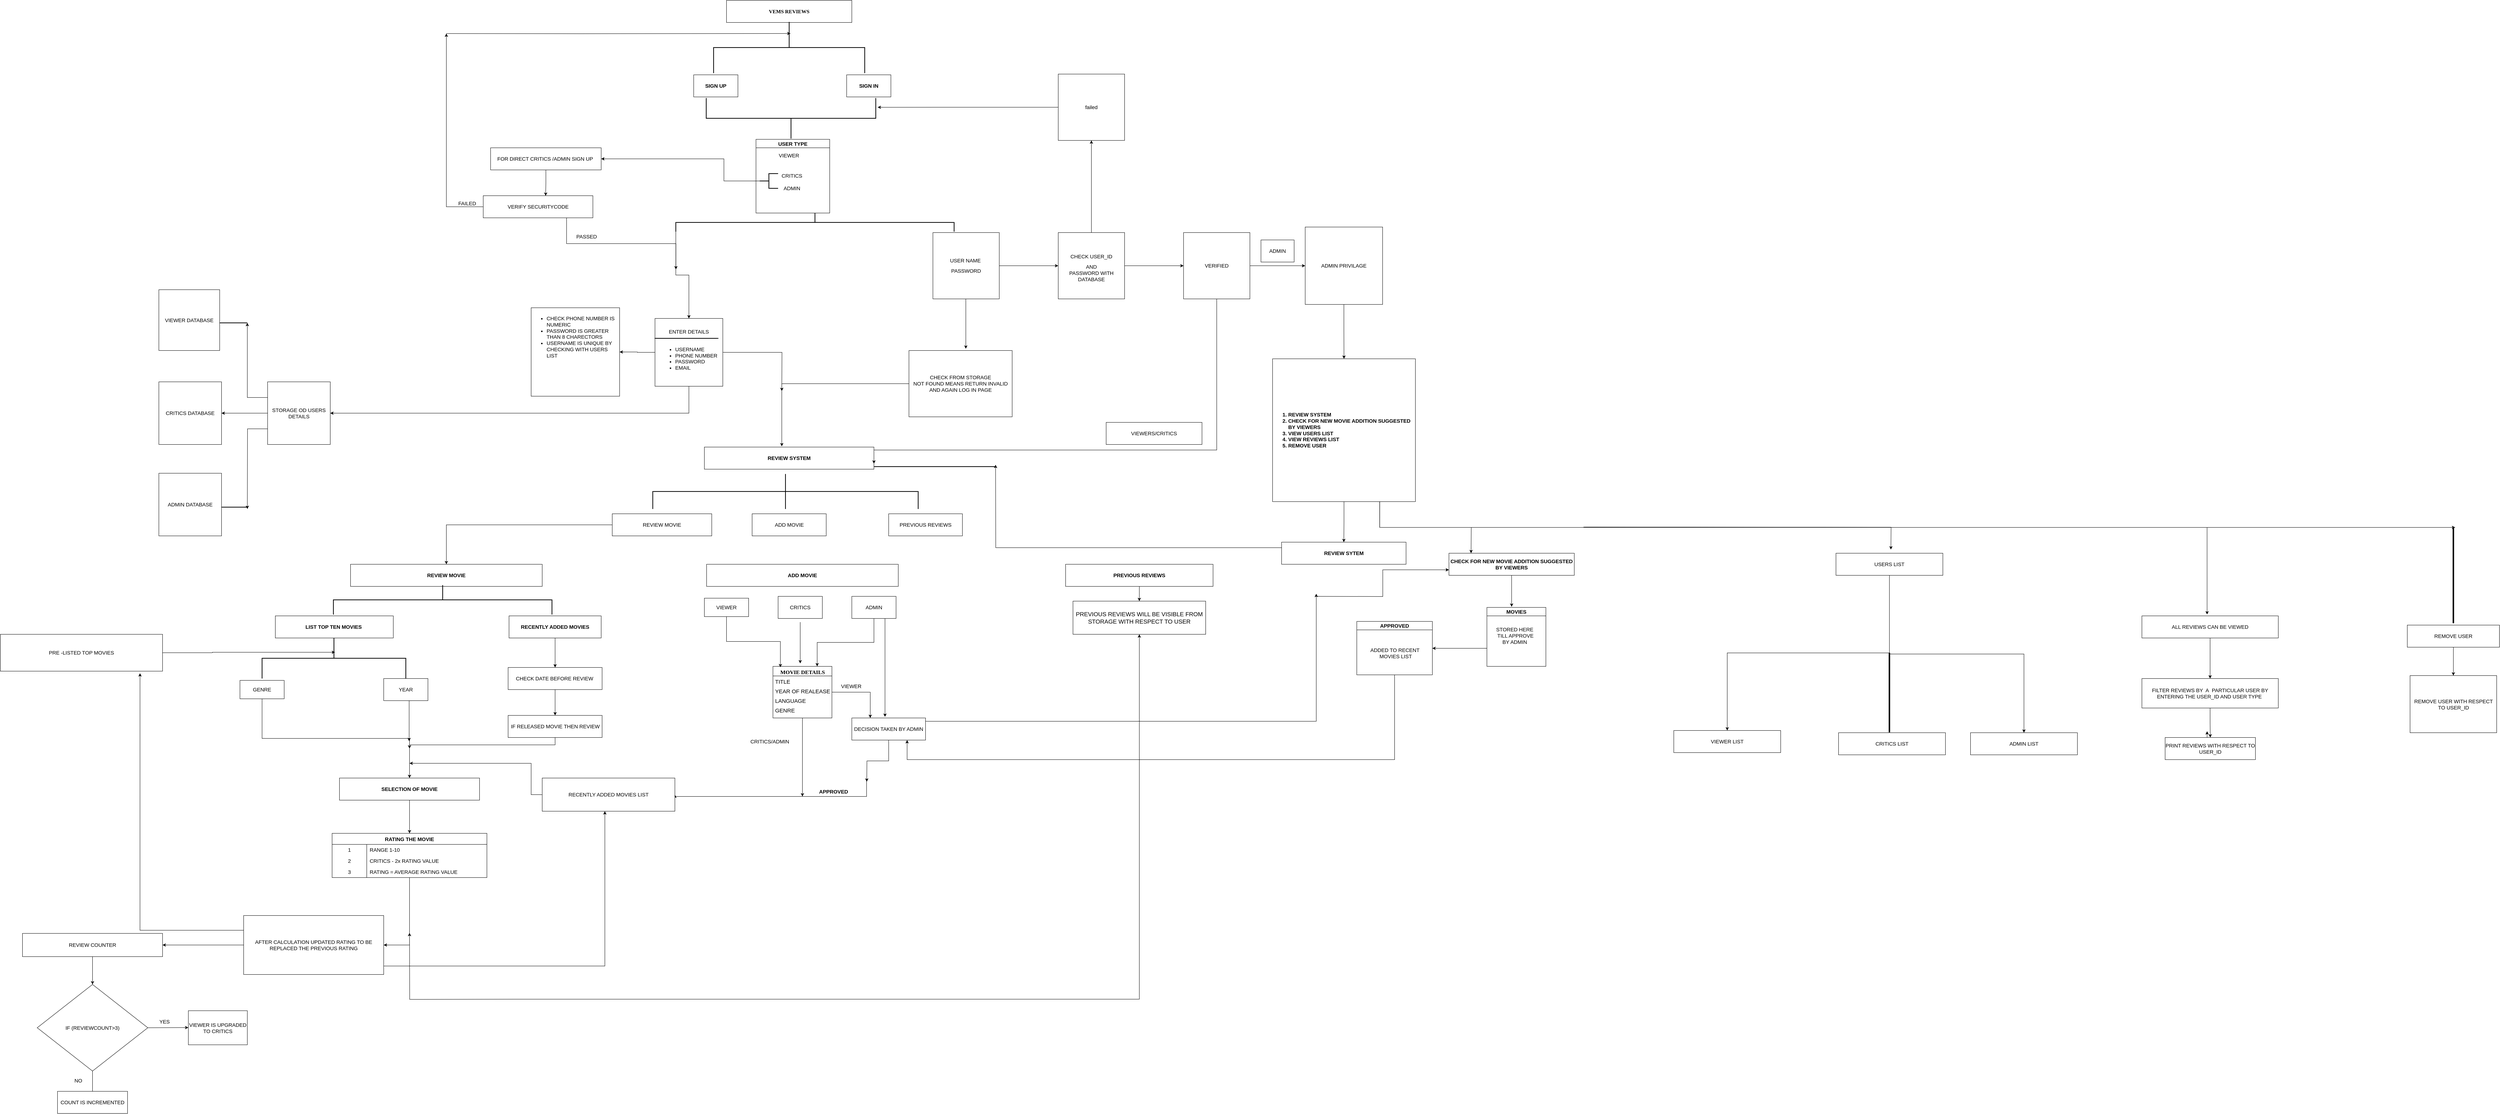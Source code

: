 <mxfile version="20.5.3" type="github">
  <diagram name="Page-1" id="9f46799a-70d6-7492-0946-bef42562c5a5">
    <mxGraphModel dx="9320" dy="5407" grid="0" gridSize="11" guides="1" tooltips="1" connect="1" arrows="1" fold="1" page="0" pageScale="1" pageWidth="1100" pageHeight="850" math="0" shadow="0">
      <root>
        <mxCell id="0" />
        <mxCell id="1" parent="0" />
        <mxCell id="SGyxiP2BheImtmJJFHSf-52" style="edgeStyle=orthogonalEdgeStyle;rounded=0;orthogonalLoop=1;jettySize=auto;html=1;entryX=0.25;entryY=0;entryDx=0;entryDy=0;fontSize=14;" parent="1" source="78961159f06e98e8-56" target="SGyxiP2BheImtmJJFHSf-51" edge="1">
          <mxGeometry relative="1" as="geometry" />
        </mxCell>
        <mxCell id="SGyxiP2BheImtmJJFHSf-59" style="edgeStyle=orthogonalEdgeStyle;rounded=0;orthogonalLoop=1;jettySize=auto;html=1;fontSize=14;" parent="1" source="78961159f06e98e8-56" edge="1">
          <mxGeometry relative="1" as="geometry">
            <mxPoint x="156" y="530" as="targetPoint" />
          </mxGeometry>
        </mxCell>
        <mxCell id="78961159f06e98e8-56" value="MOVIE DETAILS" style="swimlane;html=1;fontStyle=1;align=center;verticalAlign=top;childLayout=stackLayout;horizontal=1;startSize=26;horizontalStack=0;resizeParent=1;resizeLast=0;collapsible=1;marginBottom=0;swimlaneFillColor=#ffffff;rounded=0;shadow=0;comic=0;labelBackgroundColor=none;strokeWidth=1;fillColor=none;fontFamily=Verdana;fontSize=15;" parent="1" vertex="1">
          <mxGeometry x="76" y="177" width="160" height="140" as="geometry" />
        </mxCell>
        <mxCell id="78961159f06e98e8-58" value="TITLE" style="text;html=1;align=left;verticalAlign=top;spacingLeft=4;spacingRight=4;whiteSpace=wrap;overflow=hidden;rotatable=0;points=[[0,0.5],[1,0.5]];portConstraint=eastwest;fontSize=15;" parent="78961159f06e98e8-56" vertex="1">
          <mxGeometry y="26" width="160" height="26" as="geometry" />
        </mxCell>
        <mxCell id="78961159f06e98e8-57" value="YEAR OF REALEASE" style="text;html=1;align=left;verticalAlign=top;spacingLeft=4;spacingRight=4;whiteSpace=wrap;overflow=hidden;rotatable=0;points=[[0,0.5],[1,0.5]];portConstraint=eastwest;fontSize=15;" parent="78961159f06e98e8-56" vertex="1">
          <mxGeometry y="52" width="160" height="26" as="geometry" />
        </mxCell>
        <mxCell id="78961159f06e98e8-59" value="LANGUAGE" style="text;html=1;align=left;verticalAlign=top;spacingLeft=4;spacingRight=4;whiteSpace=wrap;overflow=hidden;rotatable=0;points=[[0,0.5],[1,0.5]];portConstraint=eastwest;fontSize=15;" parent="78961159f06e98e8-56" vertex="1">
          <mxGeometry y="78" width="160" height="26" as="geometry" />
        </mxCell>
        <mxCell id="78961159f06e98e8-61" value="GENRE" style="text;html=1;align=left;verticalAlign=top;spacingLeft=4;spacingRight=4;whiteSpace=wrap;overflow=hidden;rotatable=0;points=[[0,0.5],[1,0.5]];portConstraint=eastwest;fontSize=15;" parent="78961159f06e98e8-56" vertex="1">
          <mxGeometry y="104" width="160" height="36" as="geometry" />
        </mxCell>
        <mxCell id="sYFY0Qu50lyam46HtcYW-1" value="&lt;font face=&quot;Times New Roman&quot; style=&quot;font-size: 14px;&quot;&gt;&lt;span style=&quot;font-size: 14px;&quot;&gt;&lt;b style=&quot;font-size: 14px;&quot;&gt;VEMS REVIEWS&lt;/b&gt;&lt;/span&gt;&lt;/font&gt;" style="rounded=0;whiteSpace=wrap;html=1;fontSize=14;" parent="1" vertex="1">
          <mxGeometry x="-50" y="-1630" width="340" height="60" as="geometry" />
        </mxCell>
        <mxCell id="7-WyZozxblj0V6aCR82g-1" value="&lt;h2 style=&quot;font-size: 14px;&quot;&gt;SIGN UP&lt;/h2&gt;" style="rounded=0;whiteSpace=wrap;html=1;fontSize=14;" parent="1" vertex="1">
          <mxGeometry x="-139" y="-1428" width="120" height="60" as="geometry" />
        </mxCell>
        <mxCell id="7-WyZozxblj0V6aCR82g-2" value="&lt;b style=&quot;font-size: 14px;&quot;&gt;&lt;font style=&quot;font-size: 14px;&quot;&gt;SIGN IN&lt;/font&gt;&lt;/b&gt;" style="rounded=0;whiteSpace=wrap;html=1;fontSize=14;" parent="1" vertex="1">
          <mxGeometry x="276" y="-1428" width="120" height="60" as="geometry" />
        </mxCell>
        <mxCell id="KuA1bhgB0br6CfQzRi4M-9" value="" style="edgeStyle=orthogonalEdgeStyle;rounded=0;orthogonalLoop=1;jettySize=auto;html=1;fontSize=14;" parent="1" source="7-WyZozxblj0V6aCR82g-3" target="KuA1bhgB0br6CfQzRi4M-8" edge="1">
          <mxGeometry relative="1" as="geometry" />
        </mxCell>
        <mxCell id="KuA1bhgB0br6CfQzRi4M-63" style="edgeStyle=orthogonalEdgeStyle;rounded=0;orthogonalLoop=1;jettySize=auto;html=1;fontFamily=Helvetica;fontSize=14;" parent="1" source="7-WyZozxblj0V6aCR82g-3" edge="1">
          <mxGeometry relative="1" as="geometry">
            <mxPoint x="100" y="-570" as="targetPoint" />
          </mxGeometry>
        </mxCell>
        <mxCell id="SGyxiP2BheImtmJJFHSf-80" style="edgeStyle=orthogonalEdgeStyle;rounded=0;orthogonalLoop=1;jettySize=auto;html=1;exitX=0.5;exitY=1;exitDx=0;exitDy=0;fontSize=14;" parent="1" source="7-WyZozxblj0V6aCR82g-3" target="SGyxiP2BheImtmJJFHSf-79" edge="1">
          <mxGeometry relative="1" as="geometry" />
        </mxCell>
        <mxCell id="7-WyZozxblj0V6aCR82g-3" value="&lt;font style=&quot;font-size: 14px;&quot;&gt;ENTER DETAILS&lt;br style=&quot;font-size: 14px;&quot;&gt;&lt;br style=&quot;font-size: 14px;&quot;&gt;&lt;/font&gt;&lt;div style=&quot;text-align: left; font-size: 14px;&quot;&gt;&lt;ul style=&quot;font-size: 14px;&quot;&gt;&lt;li style=&quot;font-size: 14px;&quot;&gt;&lt;span style=&quot;background-color: initial; font-size: 14px;&quot;&gt;&lt;font style=&quot;font-size: 14px;&quot;&gt;USERNAME&lt;/font&gt;&lt;/span&gt;&lt;/li&gt;&lt;li style=&quot;font-size: 14px;&quot;&gt;&lt;span style=&quot;background-color: initial; font-size: 14px;&quot;&gt;&lt;font style=&quot;font-size: 14px;&quot;&gt;PHONE NUMBER&lt;/font&gt;&lt;/span&gt;&lt;/li&gt;&lt;li style=&quot;font-size: 14px;&quot;&gt;&lt;span style=&quot;background-color: initial; font-size: 14px;&quot;&gt;&lt;font style=&quot;font-size: 14px;&quot;&gt;PASSWORD&lt;/font&gt;&lt;/span&gt;&lt;/li&gt;&lt;li style=&quot;font-size: 14px;&quot;&gt;&lt;span style=&quot;background-color: initial; font-size: 14px;&quot;&gt;&lt;font style=&quot;font-size: 14px;&quot;&gt;EMAIL&lt;/font&gt;&lt;/span&gt;&lt;/li&gt;&lt;/ul&gt;&lt;/div&gt;" style="whiteSpace=wrap;html=1;aspect=fixed;fontSize=14;" parent="1" vertex="1">
          <mxGeometry x="-244" y="-767" width="184" height="184" as="geometry" />
        </mxCell>
        <mxCell id="7-WyZozxblj0V6aCR82g-6" value="" style="edgeStyle=orthogonalEdgeStyle;rounded=0;orthogonalLoop=1;jettySize=auto;html=1;fontSize=14;entryX=0.551;entryY=-0.027;entryDx=0;entryDy=0;entryPerimeter=0;" parent="1" source="7-WyZozxblj0V6aCR82g-4" target="7-WyZozxblj0V6aCR82g-7" edge="1">
          <mxGeometry relative="1" as="geometry">
            <mxPoint x="390" y="-475" as="targetPoint" />
            <Array as="points">
              <mxPoint x="600" y="-707" />
            </Array>
          </mxGeometry>
        </mxCell>
        <mxCell id="SGyxiP2BheImtmJJFHSf-2" style="edgeStyle=orthogonalEdgeStyle;rounded=0;orthogonalLoop=1;jettySize=auto;html=1;exitX=1;exitY=0.5;exitDx=0;exitDy=0;fontSize=14;" parent="1" source="7-WyZozxblj0V6aCR82g-4" target="SGyxiP2BheImtmJJFHSf-1" edge="1">
          <mxGeometry relative="1" as="geometry" />
        </mxCell>
        <mxCell id="7-WyZozxblj0V6aCR82g-4" value="&lt;h2 style=&quot;font-size: 14px;&quot;&gt;&lt;span style=&quot;font-weight: normal; font-size: 14px;&quot;&gt;USER NAME&amp;nbsp;&lt;/span&gt;&lt;/h2&gt;&lt;h2 style=&quot;font-size: 14px;&quot;&gt;&lt;span style=&quot;font-weight: normal; font-size: 14px;&quot;&gt;PASSWORD&lt;/span&gt;&lt;/h2&gt;" style="whiteSpace=wrap;html=1;aspect=fixed;fontSize=14;labelPosition=center;verticalLabelPosition=middle;align=center;verticalAlign=middle;" parent="1" vertex="1">
          <mxGeometry x="510" y="-1000" width="180" height="180" as="geometry" />
        </mxCell>
        <mxCell id="KuA1bhgB0br6CfQzRi4M-61" style="edgeStyle=orthogonalEdgeStyle;rounded=0;orthogonalLoop=1;jettySize=auto;html=1;exitX=0;exitY=0.5;exitDx=0;exitDy=0;fontFamily=Helvetica;fontSize=14;" parent="1" source="7-WyZozxblj0V6aCR82g-7" edge="1">
          <mxGeometry relative="1" as="geometry">
            <mxPoint x="100" y="-420" as="targetPoint" />
            <Array as="points">
              <mxPoint x="100" y="-590" />
              <mxPoint x="100" y="-420" />
            </Array>
          </mxGeometry>
        </mxCell>
        <mxCell id="7-WyZozxblj0V6aCR82g-7" value="&lt;font style=&quot;font-size: 14px;&quot;&gt;CHECK FROM STORAGE&lt;br style=&quot;font-size: 14px;&quot;&gt;NOT FOUND MEANS RETURN INVALID AND AGAIN LOG IN PAGE&lt;/font&gt;" style="rounded=0;whiteSpace=wrap;html=1;fontSize=14;" parent="1" vertex="1">
          <mxGeometry x="445" y="-680" width="280" height="180" as="geometry" />
        </mxCell>
        <mxCell id="7-WyZozxblj0V6aCR82g-17" value="&lt;b style=&quot;font-size: 14px;&quot;&gt;&lt;font style=&quot;font-size: 14px;&quot;&gt;ADD MOVIE&lt;/font&gt;&lt;/b&gt;" style="rounded=0;whiteSpace=wrap;html=1;fontSize=14;" parent="1" vertex="1">
          <mxGeometry x="-104" y="-100" width="520" height="60" as="geometry" />
        </mxCell>
        <mxCell id="KuA1bhgB0br6CfQzRi4M-30" style="edgeStyle=orthogonalEdgeStyle;rounded=0;orthogonalLoop=1;jettySize=auto;html=1;exitX=0.5;exitY=1;exitDx=0;exitDy=0;entryX=0.126;entryY=0.017;entryDx=0;entryDy=0;entryPerimeter=0;fontFamily=Helvetica;fontSize=14;" parent="1" source="7-WyZozxblj0V6aCR82g-18" target="78961159f06e98e8-56" edge="1">
          <mxGeometry relative="1" as="geometry" />
        </mxCell>
        <mxCell id="7-WyZozxblj0V6aCR82g-18" value="VIEWER" style="rounded=0;whiteSpace=wrap;html=1;fontSize=14;" parent="1" vertex="1">
          <mxGeometry x="-110" y="-8" width="120" height="50" as="geometry" />
        </mxCell>
        <mxCell id="7-WyZozxblj0V6aCR82g-45" value="USER TYPE" style="swimlane;fontSize=14;" parent="1" vertex="1">
          <mxGeometry x="30" y="-1253" width="200" height="200" as="geometry" />
        </mxCell>
        <mxCell id="7-WyZozxblj0V6aCR82g-47" value="VIEWER" style="text;html=1;align=center;verticalAlign=middle;resizable=0;points=[];autosize=1;strokeColor=none;fillColor=none;fontSize=14;" parent="7-WyZozxblj0V6aCR82g-45" vertex="1">
          <mxGeometry x="52" y="29" width="73" height="29" as="geometry" />
        </mxCell>
        <mxCell id="7-WyZozxblj0V6aCR82g-48" value="CRITICS&lt;br style=&quot;font-size: 14px;&quot;&gt;&lt;br style=&quot;font-size: 14px;&quot;&gt;ADMIN" style="text;html=1;align=center;verticalAlign=middle;resizable=0;points=[];autosize=1;strokeColor=none;fillColor=none;fontSize=14;" parent="7-WyZozxblj0V6aCR82g-45" vertex="1">
          <mxGeometry x="60" y="85" width="74" height="62" as="geometry" />
        </mxCell>
        <mxCell id="KuA1bhgB0br6CfQzRi4M-170" value="" style="strokeWidth=2;html=1;shape=mxgraph.flowchart.annotation_2;align=left;labelPosition=right;pointerEvents=1;fontFamily=Helvetica;fontSize=14;" parent="7-WyZozxblj0V6aCR82g-45" vertex="1">
          <mxGeometry x="10" y="93" width="50" height="40" as="geometry" />
        </mxCell>
        <mxCell id="KuA1bhgB0br6CfQzRi4M-3" value="" style="strokeWidth=2;html=1;shape=mxgraph.flowchart.annotation_2;align=left;labelPosition=right;pointerEvents=1;rotation=90;fontSize=14;" parent="1" vertex="1">
          <mxGeometry x="50.5" y="-1707" width="139" height="410" as="geometry" />
        </mxCell>
        <mxCell id="KuA1bhgB0br6CfQzRi4M-7" value="" style="line;strokeWidth=2;html=1;fontSize=14;" parent="1" vertex="1">
          <mxGeometry x="-245" y="-718" width="173" height="10" as="geometry" />
        </mxCell>
        <mxCell id="KuA1bhgB0br6CfQzRi4M-8" value="&lt;ul style=&quot;font-size: 14px;&quot;&gt;&lt;li style=&quot;font-size: 14px;&quot;&gt;CHECK PHONE NUMBER IS NUMERIC&lt;/li&gt;&lt;li style=&quot;font-size: 14px;&quot;&gt;PASSWORD IS GREATER THAN 8 CHARECTORS&lt;/li&gt;&lt;li style=&quot;font-size: 14px;&quot;&gt;USERNAME IS UNIQUE BY CHECKING WITH USERS LIST&lt;/li&gt;&lt;/ul&gt;" style="whiteSpace=wrap;html=1;aspect=fixed;fontSize=14;align=left;verticalAlign=top;" parent="1" vertex="1">
          <mxGeometry x="-580" y="-796" width="240" height="240" as="geometry" />
        </mxCell>
        <mxCell id="KuA1bhgB0br6CfQzRi4M-12" value="&lt;font style=&quot;font-size: 14px;&quot;&gt;&lt;b style=&quot;font-size: 14px;&quot;&gt;REVIEW SYSTEM&lt;/b&gt;&lt;/font&gt;" style="rounded=0;whiteSpace=wrap;html=1;fontFamily=Helvetica;fontSize=14;" parent="1" vertex="1">
          <mxGeometry x="-110" y="-418" width="460" height="60" as="geometry" />
        </mxCell>
        <mxCell id="KuA1bhgB0br6CfQzRi4M-13" value="PREVIOUS REVIEWS" style="rounded=0;whiteSpace=wrap;html=1;fontFamily=Helvetica;fontSize=14;" parent="1" vertex="1">
          <mxGeometry x="390" y="-237" width="200" height="60" as="geometry" />
        </mxCell>
        <mxCell id="KuA1bhgB0br6CfQzRi4M-14" value="ADD MOVIE" style="rounded=0;whiteSpace=wrap;html=1;fontFamily=Helvetica;fontSize=14;" parent="1" vertex="1">
          <mxGeometry x="19.5" y="-237" width="201" height="60" as="geometry" />
        </mxCell>
        <mxCell id="KuA1bhgB0br6CfQzRi4M-66" style="edgeStyle=orthogonalEdgeStyle;rounded=0;orthogonalLoop=1;jettySize=auto;html=1;entryX=0.5;entryY=0;entryDx=0;entryDy=0;fontFamily=Helvetica;fontSize=14;" parent="1" source="KuA1bhgB0br6CfQzRi4M-15" target="KuA1bhgB0br6CfQzRi4M-51" edge="1">
          <mxGeometry relative="1" as="geometry" />
        </mxCell>
        <mxCell id="KuA1bhgB0br6CfQzRi4M-15" value="REVIEW MOVIE" style="rounded=0;whiteSpace=wrap;html=1;fontFamily=Helvetica;fontSize=14;" parent="1" vertex="1">
          <mxGeometry x="-360" y="-237" width="270" height="60" as="geometry" />
        </mxCell>
        <mxCell id="KuA1bhgB0br6CfQzRi4M-29" style="edgeStyle=orthogonalEdgeStyle;rounded=0;orthogonalLoop=1;jettySize=auto;html=1;fontFamily=Helvetica;fontSize=14;" parent="1" edge="1">
          <mxGeometry relative="1" as="geometry">
            <mxPoint x="150" y="57" as="sourcePoint" />
            <mxPoint x="150" y="169" as="targetPoint" />
          </mxGeometry>
        </mxCell>
        <mxCell id="KuA1bhgB0br6CfQzRi4M-22" value="CRITICS" style="whiteSpace=wrap;html=1;fontSize=14;rounded=0;" parent="1" vertex="1">
          <mxGeometry x="90" y="-13" width="120" height="60" as="geometry" />
        </mxCell>
        <mxCell id="KuA1bhgB0br6CfQzRi4M-31" style="edgeStyle=orthogonalEdgeStyle;rounded=0;orthogonalLoop=1;jettySize=auto;html=1;exitX=0.5;exitY=1;exitDx=0;exitDy=0;entryX=0.75;entryY=0;entryDx=0;entryDy=0;fontFamily=Helvetica;fontSize=14;" parent="1" source="KuA1bhgB0br6CfQzRi4M-24" target="78961159f06e98e8-56" edge="1">
          <mxGeometry relative="1" as="geometry" />
        </mxCell>
        <mxCell id="KuA1bhgB0br6CfQzRi4M-35" style="edgeStyle=orthogonalEdgeStyle;rounded=0;orthogonalLoop=1;jettySize=auto;html=1;exitX=0.75;exitY=1;exitDx=0;exitDy=0;fontFamily=Helvetica;fontSize=14;" parent="1" source="KuA1bhgB0br6CfQzRi4M-24" edge="1">
          <mxGeometry relative="1" as="geometry">
            <mxPoint x="380" y="85" as="sourcePoint" />
            <mxPoint x="380" y="314" as="targetPoint" />
          </mxGeometry>
        </mxCell>
        <mxCell id="KuA1bhgB0br6CfQzRi4M-24" value="ADMIN" style="whiteSpace=wrap;html=1;fontSize=14;rounded=0;" parent="1" vertex="1">
          <mxGeometry x="290" y="-13" width="120" height="60" as="geometry" />
        </mxCell>
        <mxCell id="KuA1bhgB0br6CfQzRi4M-128" style="edgeStyle=orthogonalEdgeStyle;rounded=0;orthogonalLoop=1;jettySize=auto;html=1;exitX=0.5;exitY=1;exitDx=0;exitDy=0;fontFamily=Helvetica;fontSize=14;entryX=1;entryY=0.5;entryDx=0;entryDy=0;" parent="1" target="KuA1bhgB0br6CfQzRi4M-102" edge="1">
          <mxGeometry relative="1" as="geometry">
            <mxPoint x="-140" y="490" as="targetPoint" />
            <Array as="points">
              <mxPoint x="330" y="530" />
              <mxPoint x="-190" y="530" />
            </Array>
            <mxPoint x="330" y="482" as="sourcePoint" />
          </mxGeometry>
        </mxCell>
        <mxCell id="KuA1bhgB0br6CfQzRi4M-45" value="APPROVED" style="text;strokeColor=none;fillColor=none;html=1;fontSize=14;fontStyle=1;verticalAlign=middle;align=center;fontFamily=Helvetica;" parent="1" vertex="1">
          <mxGeometry x="190" y="497" width="100" height="40" as="geometry" />
        </mxCell>
        <mxCell id="KuA1bhgB0br6CfQzRi4M-51" value="&lt;span style=&quot;font-size: 14px;&quot;&gt;&lt;b style=&quot;font-size: 14px;&quot;&gt;REVIEW MOVIE&lt;/b&gt;&lt;/span&gt;" style="rounded=0;whiteSpace=wrap;html=1;fontSize=14;" parent="1" vertex="1">
          <mxGeometry x="-1070" y="-100" width="520" height="60" as="geometry" />
        </mxCell>
        <mxCell id="KuA1bhgB0br6CfQzRi4M-93" style="edgeStyle=orthogonalEdgeStyle;rounded=0;orthogonalLoop=1;jettySize=auto;html=1;exitX=0.5;exitY=1;exitDx=0;exitDy=0;entryX=0.5;entryY=0;entryDx=0;entryDy=0;fontFamily=Helvetica;fontSize=14;" parent="1" source="KuA1bhgB0br6CfQzRi4M-52" target="KuA1bhgB0br6CfQzRi4M-92" edge="1">
          <mxGeometry relative="1" as="geometry" />
        </mxCell>
        <mxCell id="KuA1bhgB0br6CfQzRi4M-52" value="GENRE" style="rounded=0;whiteSpace=wrap;html=1;fontSize=14;" parent="1" vertex="1">
          <mxGeometry x="-1370" y="215" width="120" height="50" as="geometry" />
        </mxCell>
        <mxCell id="KuA1bhgB0br6CfQzRi4M-95" style="edgeStyle=orthogonalEdgeStyle;rounded=0;orthogonalLoop=1;jettySize=auto;html=1;exitX=0.5;exitY=1;exitDx=0;exitDy=0;fontFamily=Helvetica;fontSize=14;" parent="1" edge="1">
          <mxGeometry relative="1" as="geometry">
            <mxPoint x="-911" y="270" as="sourcePoint" />
            <mxPoint x="-911" y="380" as="targetPoint" />
          </mxGeometry>
        </mxCell>
        <mxCell id="KuA1bhgB0br6CfQzRi4M-53" value="YEAR" style="whiteSpace=wrap;html=1;fontSize=14;rounded=0;" parent="1" vertex="1">
          <mxGeometry x="-980" y="210" width="120" height="60" as="geometry" />
        </mxCell>
        <mxCell id="KuA1bhgB0br6CfQzRi4M-69" value="" style="edgeStyle=orthogonalEdgeStyle;rounded=0;orthogonalLoop=1;jettySize=auto;html=1;fontFamily=Helvetica;fontSize=14;" parent="1" source="KuA1bhgB0br6CfQzRi4M-54" target="KuA1bhgB0br6CfQzRi4M-68" edge="1">
          <mxGeometry relative="1" as="geometry" />
        </mxCell>
        <mxCell id="KuA1bhgB0br6CfQzRi4M-54" value="&lt;b style=&quot;font-size: 14px;&quot;&gt;RECENTLY ADDED MOVIES&lt;/b&gt;" style="whiteSpace=wrap;html=1;fontSize=14;rounded=0;" parent="1" vertex="1">
          <mxGeometry x="-640" y="40" width="250" height="60" as="geometry" />
        </mxCell>
        <mxCell id="KuA1bhgB0br6CfQzRi4M-55" value="&lt;font style=&quot;font-size: 14px;&quot;&gt;&lt;b style=&quot;font-size: 14px;&quot;&gt;LIST TOP TEN MOVIES&amp;nbsp;&lt;/b&gt;&lt;/font&gt;" style="rounded=0;whiteSpace=wrap;html=1;fontFamily=Helvetica;fontSize=14;align=center;" parent="1" vertex="1">
          <mxGeometry x="-1274" y="40" width="320" height="60" as="geometry" />
        </mxCell>
        <mxCell id="KuA1bhgB0br6CfQzRi4M-56" value="" style="strokeWidth=2;html=1;shape=mxgraph.flowchart.annotation_2;align=left;labelPosition=right;pointerEvents=1;fontFamily=Helvetica;fontSize=14;rotation=90;" parent="1" vertex="1">
          <mxGeometry x="-1170" y="-40" width="110" height="390" as="geometry" />
        </mxCell>
        <mxCell id="KuA1bhgB0br6CfQzRi4M-57" value="" style="strokeWidth=2;html=1;shape=mxgraph.flowchart.annotation_2;align=left;labelPosition=right;pointerEvents=1;fontFamily=Helvetica;fontSize=14;rotation=-90;" parent="1" vertex="1">
          <mxGeometry x="70" y="-1540" width="110" height="460" as="geometry" />
        </mxCell>
        <mxCell id="KuA1bhgB0br6CfQzRi4M-160" style="edgeStyle=orthogonalEdgeStyle;rounded=0;orthogonalLoop=1;jettySize=auto;html=1;exitX=1;exitY=1;exitDx=0;exitDy=0;exitPerimeter=0;entryX=0.5;entryY=0;entryDx=0;entryDy=0;shadow=0;fontFamily=Helvetica;fontSize=14;" parent="1" source="KuA1bhgB0br6CfQzRi4M-59" target="7-WyZozxblj0V6aCR82g-3" edge="1">
          <mxGeometry relative="1" as="geometry" />
        </mxCell>
        <mxCell id="KuA1bhgB0br6CfQzRi4M-59" value="" style="strokeWidth=2;html=1;shape=mxgraph.flowchart.annotation_2;align=left;labelPosition=right;pointerEvents=1;fontFamily=Helvetica;fontSize=14;rotation=90;" parent="1" vertex="1">
          <mxGeometry x="165" y="-1405" width="50" height="755" as="geometry" />
        </mxCell>
        <mxCell id="KuA1bhgB0br6CfQzRi4M-64" value="" style="strokeWidth=2;html=1;shape=mxgraph.flowchart.annotation_2;align=left;labelPosition=right;pointerEvents=1;fontFamily=Helvetica;fontSize=14;rotation=90;" parent="1" vertex="1">
          <mxGeometry x="62.5" y="-657.5" width="95" height="720" as="geometry" />
        </mxCell>
        <mxCell id="KuA1bhgB0br6CfQzRi4M-65" value="" style="line;strokeWidth=2;direction=south;html=1;fontFamily=Helvetica;fontSize=14;" parent="1" vertex="1">
          <mxGeometry x="105" y="-310" width="10" height="60" as="geometry" />
        </mxCell>
        <mxCell id="KuA1bhgB0br6CfQzRi4M-67" value="" style="strokeWidth=2;html=1;shape=mxgraph.flowchart.annotation_2;align=left;labelPosition=right;pointerEvents=1;fontFamily=Helvetica;fontSize=14;rotation=90;" parent="1" vertex="1">
          <mxGeometry x="-860" y="-300" width="80" height="593" as="geometry" />
        </mxCell>
        <mxCell id="KuA1bhgB0br6CfQzRi4M-71" value="" style="edgeStyle=orthogonalEdgeStyle;rounded=0;orthogonalLoop=1;jettySize=auto;html=1;fontFamily=Helvetica;fontSize=14;" parent="1" source="KuA1bhgB0br6CfQzRi4M-68" target="KuA1bhgB0br6CfQzRi4M-70" edge="1">
          <mxGeometry relative="1" as="geometry" />
        </mxCell>
        <mxCell id="KuA1bhgB0br6CfQzRi4M-68" value="CHECK DATE BEFORE REVIEW&amp;nbsp;" style="whiteSpace=wrap;html=1;fontSize=14;rounded=0;" parent="1" vertex="1">
          <mxGeometry x="-642.5" y="180" width="255" height="60" as="geometry" />
        </mxCell>
        <mxCell id="KuA1bhgB0br6CfQzRi4M-97" style="edgeStyle=orthogonalEdgeStyle;rounded=0;orthogonalLoop=1;jettySize=auto;html=1;exitX=0.5;exitY=1;exitDx=0;exitDy=0;fontFamily=Helvetica;fontSize=14;" parent="1" source="KuA1bhgB0br6CfQzRi4M-70" edge="1">
          <mxGeometry relative="1" as="geometry">
            <mxPoint x="-910" y="400" as="targetPoint" />
            <Array as="points">
              <mxPoint x="-515" y="390" />
              <mxPoint x="-910" y="390" />
            </Array>
          </mxGeometry>
        </mxCell>
        <mxCell id="KuA1bhgB0br6CfQzRi4M-70" value="IF RELEASED MOVIE THEN REVIEW" style="whiteSpace=wrap;html=1;fontSize=14;rounded=0;" parent="1" vertex="1">
          <mxGeometry x="-642.5" y="310" width="255" height="60" as="geometry" />
        </mxCell>
        <mxCell id="KuA1bhgB0br6CfQzRi4M-114" style="edgeStyle=orthogonalEdgeStyle;rounded=0;orthogonalLoop=1;jettySize=auto;html=1;fontFamily=Helvetica;fontSize=14;entryX=1;entryY=0.5;entryDx=0;entryDy=0;" parent="1" source="KuA1bhgB0br6CfQzRi4M-82" target="KuA1bhgB0br6CfQzRi4M-103" edge="1">
          <mxGeometry relative="1" as="geometry">
            <mxPoint x="-960" y="980" as="targetPoint" />
          </mxGeometry>
        </mxCell>
        <mxCell id="KuA1bhgB0br6CfQzRi4M-82" value="RATING THE MOVIE" style="shape=table;startSize=30;container=1;collapsible=0;childLayout=tableLayout;fixedRows=1;rowLines=0;fontStyle=1;fontFamily=Helvetica;fontSize=14;" parent="1" vertex="1">
          <mxGeometry x="-1120" y="630" width="420" height="120" as="geometry" />
        </mxCell>
        <mxCell id="KuA1bhgB0br6CfQzRi4M-83" value="" style="shape=tableRow;horizontal=0;startSize=0;swimlaneHead=0;swimlaneBody=0;top=0;left=0;bottom=0;right=0;collapsible=0;dropTarget=0;fillColor=none;points=[[0,0.5],[1,0.5]];portConstraint=eastwest;fontFamily=Helvetica;fontSize=14;" parent="KuA1bhgB0br6CfQzRi4M-82" vertex="1">
          <mxGeometry y="30" width="420" height="30" as="geometry" />
        </mxCell>
        <mxCell id="KuA1bhgB0br6CfQzRi4M-84" value="1" style="shape=partialRectangle;html=1;whiteSpace=wrap;connectable=0;fillColor=none;top=0;left=0;bottom=0;right=0;overflow=hidden;pointerEvents=1;fontFamily=Helvetica;fontSize=14;" parent="KuA1bhgB0br6CfQzRi4M-83" vertex="1">
          <mxGeometry width="94" height="30" as="geometry">
            <mxRectangle width="94" height="30" as="alternateBounds" />
          </mxGeometry>
        </mxCell>
        <mxCell id="KuA1bhgB0br6CfQzRi4M-85" value="RANGE 1-10" style="shape=partialRectangle;html=1;whiteSpace=wrap;connectable=0;fillColor=none;top=0;left=0;bottom=0;right=0;align=left;spacingLeft=6;overflow=hidden;fontFamily=Helvetica;fontSize=14;" parent="KuA1bhgB0br6CfQzRi4M-83" vertex="1">
          <mxGeometry x="94" width="326" height="30" as="geometry">
            <mxRectangle width="326" height="30" as="alternateBounds" />
          </mxGeometry>
        </mxCell>
        <mxCell id="KuA1bhgB0br6CfQzRi4M-86" value="" style="shape=tableRow;horizontal=0;startSize=0;swimlaneHead=0;swimlaneBody=0;top=0;left=0;bottom=0;right=0;collapsible=0;dropTarget=0;fillColor=none;points=[[0,0.5],[1,0.5]];portConstraint=eastwest;fontFamily=Helvetica;fontSize=14;" parent="KuA1bhgB0br6CfQzRi4M-82" vertex="1">
          <mxGeometry y="60" width="420" height="30" as="geometry" />
        </mxCell>
        <mxCell id="KuA1bhgB0br6CfQzRi4M-87" value="2" style="shape=partialRectangle;html=1;whiteSpace=wrap;connectable=0;fillColor=none;top=0;left=0;bottom=0;right=0;overflow=hidden;fontFamily=Helvetica;fontSize=14;" parent="KuA1bhgB0br6CfQzRi4M-86" vertex="1">
          <mxGeometry width="94" height="30" as="geometry">
            <mxRectangle width="94" height="30" as="alternateBounds" />
          </mxGeometry>
        </mxCell>
        <mxCell id="KuA1bhgB0br6CfQzRi4M-88" value="CRITICS - 2x RATING VALUE" style="shape=partialRectangle;html=1;whiteSpace=wrap;connectable=0;fillColor=none;top=0;left=0;bottom=0;right=0;align=left;spacingLeft=6;overflow=hidden;fontFamily=Helvetica;fontSize=14;" parent="KuA1bhgB0br6CfQzRi4M-86" vertex="1">
          <mxGeometry x="94" width="326" height="30" as="geometry">
            <mxRectangle width="326" height="30" as="alternateBounds" />
          </mxGeometry>
        </mxCell>
        <mxCell id="KuA1bhgB0br6CfQzRi4M-89" value="" style="shape=tableRow;horizontal=0;startSize=0;swimlaneHead=0;swimlaneBody=0;top=0;left=0;bottom=0;right=0;collapsible=0;dropTarget=0;fillColor=none;points=[[0,0.5],[1,0.5]];portConstraint=eastwest;fontFamily=Helvetica;fontSize=14;" parent="KuA1bhgB0br6CfQzRi4M-82" vertex="1">
          <mxGeometry y="90" width="420" height="30" as="geometry" />
        </mxCell>
        <mxCell id="KuA1bhgB0br6CfQzRi4M-90" value="3" style="shape=partialRectangle;html=1;whiteSpace=wrap;connectable=0;fillColor=none;top=0;left=0;bottom=0;right=0;overflow=hidden;fontFamily=Helvetica;fontSize=14;" parent="KuA1bhgB0br6CfQzRi4M-89" vertex="1">
          <mxGeometry width="94" height="30" as="geometry">
            <mxRectangle width="94" height="30" as="alternateBounds" />
          </mxGeometry>
        </mxCell>
        <mxCell id="KuA1bhgB0br6CfQzRi4M-91" value="RATING = AVERAGE RATING VALUE" style="shape=partialRectangle;html=1;whiteSpace=wrap;connectable=0;fillColor=none;top=0;left=0;bottom=0;right=0;align=left;spacingLeft=6;overflow=hidden;fontFamily=Helvetica;fontSize=14;" parent="KuA1bhgB0br6CfQzRi4M-89" vertex="1">
          <mxGeometry x="94" width="326" height="30" as="geometry">
            <mxRectangle width="326" height="30" as="alternateBounds" />
          </mxGeometry>
        </mxCell>
        <mxCell id="KuA1bhgB0br6CfQzRi4M-98" style="edgeStyle=orthogonalEdgeStyle;rounded=0;orthogonalLoop=1;jettySize=auto;html=1;exitX=0.5;exitY=1;exitDx=0;exitDy=0;entryX=0.5;entryY=0;entryDx=0;entryDy=0;fontFamily=Helvetica;fontSize=14;" parent="1" source="KuA1bhgB0br6CfQzRi4M-92" target="KuA1bhgB0br6CfQzRi4M-82" edge="1">
          <mxGeometry relative="1" as="geometry" />
        </mxCell>
        <mxCell id="KuA1bhgB0br6CfQzRi4M-92" value="&lt;b style=&quot;font-size: 14px;&quot;&gt;&lt;font style=&quot;font-size: 14px;&quot;&gt;SELECTION OF MOVIE&lt;/font&gt;&lt;/b&gt;" style="rounded=0;whiteSpace=wrap;html=1;fontFamily=Helvetica;fontSize=14;" parent="1" vertex="1">
          <mxGeometry x="-1100" y="480" width="380" height="60" as="geometry" />
        </mxCell>
        <mxCell id="KuA1bhgB0br6CfQzRi4M-101" style="edgeStyle=orthogonalEdgeStyle;rounded=0;orthogonalLoop=1;jettySize=auto;html=1;exitX=1;exitY=0.5;exitDx=0;exitDy=0;entryX=0.352;entryY=0.492;entryDx=0;entryDy=0;entryPerimeter=0;fontFamily=Helvetica;fontSize=14;" parent="1" source="KuA1bhgB0br6CfQzRi4M-100" target="KuA1bhgB0br6CfQzRi4M-56" edge="1">
          <mxGeometry relative="1" as="geometry" />
        </mxCell>
        <mxCell id="KuA1bhgB0br6CfQzRi4M-100" value="PRE -LISTED TOP MOVIES" style="rounded=0;whiteSpace=wrap;html=1;fontFamily=Helvetica;fontSize=14;" parent="1" vertex="1">
          <mxGeometry x="-2020" y="90" width="440" height="100" as="geometry" />
        </mxCell>
        <mxCell id="KuA1bhgB0br6CfQzRi4M-122" style="edgeStyle=orthogonalEdgeStyle;rounded=0;orthogonalLoop=1;jettySize=auto;html=1;exitX=0;exitY=0.5;exitDx=0;exitDy=0;fontFamily=Helvetica;fontSize=14;shadow=0;" parent="1" source="KuA1bhgB0br6CfQzRi4M-102" edge="1">
          <mxGeometry relative="1" as="geometry">
            <mxPoint x="-910" y="440" as="targetPoint" />
            <Array as="points">
              <mxPoint x="-580" y="525" />
              <mxPoint x="-580" y="440" />
            </Array>
          </mxGeometry>
        </mxCell>
        <mxCell id="KuA1bhgB0br6CfQzRi4M-102" value="RECENTLY ADDED MOVIES LIST" style="rounded=0;whiteSpace=wrap;html=1;fontFamily=Helvetica;fontSize=14;" parent="1" vertex="1">
          <mxGeometry x="-550" y="480" width="360" height="90" as="geometry" />
        </mxCell>
        <mxCell id="KuA1bhgB0br6CfQzRi4M-116" style="edgeStyle=orthogonalEdgeStyle;rounded=0;orthogonalLoop=1;jettySize=auto;html=1;exitX=1;exitY=0.5;exitDx=0;exitDy=0;fontFamily=Helvetica;fontSize=14;" parent="1" source="KuA1bhgB0br6CfQzRi4M-103" edge="1">
          <mxGeometry relative="1" as="geometry">
            <mxPoint x="-1360" y="928" as="sourcePoint" />
            <mxPoint x="-380" y="570" as="targetPoint" />
            <Array as="points">
              <mxPoint x="-980" y="990" />
              <mxPoint x="-380" y="990" />
            </Array>
          </mxGeometry>
        </mxCell>
        <mxCell id="KuA1bhgB0br6CfQzRi4M-118" style="edgeStyle=orthogonalEdgeStyle;rounded=0;orthogonalLoop=1;jettySize=auto;html=1;exitX=0;exitY=0.25;exitDx=0;exitDy=0;fontFamily=Helvetica;fontSize=14;entryX=0.861;entryY=1.056;entryDx=0;entryDy=0;entryPerimeter=0;" parent="1" source="KuA1bhgB0br6CfQzRi4M-103" target="KuA1bhgB0br6CfQzRi4M-100" edge="1">
          <mxGeometry relative="1" as="geometry">
            <mxPoint x="-1610" y="360" as="targetPoint" />
          </mxGeometry>
        </mxCell>
        <mxCell id="KuA1bhgB0br6CfQzRi4M-138" style="edgeStyle=orthogonalEdgeStyle;rounded=0;orthogonalLoop=1;jettySize=auto;html=1;exitX=0;exitY=0.5;exitDx=0;exitDy=0;shadow=0;fontFamily=Helvetica;fontSize=14;" parent="1" source="KuA1bhgB0br6CfQzRi4M-103" target="KuA1bhgB0br6CfQzRi4M-137" edge="1">
          <mxGeometry relative="1" as="geometry" />
        </mxCell>
        <mxCell id="KuA1bhgB0br6CfQzRi4M-103" value="AFTER CALCULATION UPDATED RATING TO BE REPLACED THE PREVIOUS RATING" style="rounded=0;whiteSpace=wrap;html=1;fontFamily=Helvetica;fontSize=14;" parent="1" vertex="1">
          <mxGeometry x="-1360" y="853" width="380" height="160" as="geometry" />
        </mxCell>
        <mxCell id="KuA1bhgB0br6CfQzRi4M-131" style="edgeStyle=orthogonalEdgeStyle;rounded=0;orthogonalLoop=1;jettySize=auto;html=1;exitX=0.5;exitY=1;exitDx=0;exitDy=0;entryX=0.5;entryY=0;entryDx=0;entryDy=0;shadow=0;fontFamily=Helvetica;fontSize=14;" parent="1" source="KuA1bhgB0br6CfQzRi4M-129" target="KuA1bhgB0br6CfQzRi4M-130" edge="1">
          <mxGeometry relative="1" as="geometry" />
        </mxCell>
        <mxCell id="KuA1bhgB0br6CfQzRi4M-129" value="&lt;font style=&quot;font-size: 14px;&quot;&gt;&lt;b style=&quot;font-size: 14px;&quot;&gt;PREVIOUS REVIEWS&lt;/b&gt;&lt;/font&gt;" style="rounded=0;whiteSpace=wrap;html=1;fontSize=14;" parent="1" vertex="1">
          <mxGeometry x="870" y="-100" width="400" height="60" as="geometry" />
        </mxCell>
        <mxCell id="KuA1bhgB0br6CfQzRi4M-130" value="&lt;font style=&quot;font-size: 16px;&quot;&gt;PREVIOUS REVIEWS WILL BE VISIBLE FROM STORAGE WITH RESPECT TO USER&lt;/font&gt;" style="rounded=0;whiteSpace=wrap;html=1;fontFamily=Helvetica;fontSize=14;" parent="1" vertex="1">
          <mxGeometry x="890" width="360" height="90" as="geometry" />
        </mxCell>
        <mxCell id="KuA1bhgB0br6CfQzRi4M-135" style="edgeStyle=orthogonalEdgeStyle;rounded=0;orthogonalLoop=1;jettySize=auto;html=1;exitX=0;exitY=0.5;exitDx=0;exitDy=0;shadow=0;fontFamily=Helvetica;fontSize=14;" parent="1" edge="1">
          <mxGeometry relative="1" as="geometry">
            <mxPoint x="-600" y="1080" as="sourcePoint" />
            <mxPoint x="-910" y="900" as="targetPoint" />
          </mxGeometry>
        </mxCell>
        <mxCell id="KuA1bhgB0br6CfQzRi4M-136" style="edgeStyle=orthogonalEdgeStyle;rounded=0;orthogonalLoop=1;jettySize=auto;html=1;entryX=0.5;entryY=1;entryDx=0;entryDy=0;shadow=0;fontFamily=Helvetica;fontSize=14;" parent="1" target="KuA1bhgB0br6CfQzRi4M-130" edge="1">
          <mxGeometry relative="1" as="geometry">
            <mxPoint x="-610" y="1080" as="sourcePoint" />
            <Array as="points">
              <mxPoint x="1070" y="1080" />
            </Array>
          </mxGeometry>
        </mxCell>
        <mxCell id="KuA1bhgB0br6CfQzRi4M-140" style="edgeStyle=orthogonalEdgeStyle;rounded=0;orthogonalLoop=1;jettySize=auto;html=1;exitX=0.5;exitY=1;exitDx=0;exitDy=0;entryX=0.5;entryY=0;entryDx=0;entryDy=0;shadow=0;fontFamily=Helvetica;fontSize=14;" parent="1" source="KuA1bhgB0br6CfQzRi4M-137" target="KuA1bhgB0br6CfQzRi4M-139" edge="1">
          <mxGeometry relative="1" as="geometry" />
        </mxCell>
        <mxCell id="KuA1bhgB0br6CfQzRi4M-137" value="REVIEW COUNTER" style="rounded=0;whiteSpace=wrap;html=1;fontFamily=Helvetica;fontSize=14;" parent="1" vertex="1">
          <mxGeometry x="-1960" y="901.5" width="380" height="63" as="geometry" />
        </mxCell>
        <mxCell id="KuA1bhgB0br6CfQzRi4M-144" style="edgeStyle=orthogonalEdgeStyle;rounded=0;orthogonalLoop=1;jettySize=auto;html=1;exitX=1;exitY=0.5;exitDx=0;exitDy=0;shadow=0;fontFamily=Helvetica;fontSize=14;" parent="1" source="KuA1bhgB0br6CfQzRi4M-139" edge="1">
          <mxGeometry relative="1" as="geometry">
            <mxPoint x="-1510" y="1157" as="targetPoint" />
          </mxGeometry>
        </mxCell>
        <mxCell id="KuA1bhgB0br6CfQzRi4M-148" style="edgeStyle=orthogonalEdgeStyle;rounded=0;orthogonalLoop=1;jettySize=auto;html=1;exitX=0.5;exitY=1;exitDx=0;exitDy=0;shadow=0;fontFamily=Helvetica;fontSize=14;" parent="1" source="KuA1bhgB0br6CfQzRi4M-139" edge="1">
          <mxGeometry relative="1" as="geometry">
            <mxPoint x="-1770" y="1222" as="targetPoint" />
            <Array as="points">
              <mxPoint x="-1770" y="1330" />
              <mxPoint x="-1770" y="1330" />
            </Array>
          </mxGeometry>
        </mxCell>
        <mxCell id="KuA1bhgB0br6CfQzRi4M-139" value="IF (REVIEWCOUNT&amp;gt;3)" style="rhombus;whiteSpace=wrap;html=1;fontFamily=Helvetica;fontSize=14;" parent="1" vertex="1">
          <mxGeometry x="-1920" y="1040" width="300" height="235" as="geometry" />
        </mxCell>
        <mxCell id="KuA1bhgB0br6CfQzRi4M-145" value="VIEWER IS UPGRADED TO CRITICS" style="rounded=0;whiteSpace=wrap;html=1;fontFamily=Helvetica;fontSize=14;" parent="1" vertex="1">
          <mxGeometry x="-1510" y="1111.25" width="160" height="92.5" as="geometry" />
        </mxCell>
        <mxCell id="KuA1bhgB0br6CfQzRi4M-146" value="YES" style="text;html=1;align=center;verticalAlign=middle;resizable=0;points=[];autosize=1;strokeColor=none;fillColor=none;fontSize=14;fontFamily=Helvetica;" parent="1" vertex="1">
          <mxGeometry x="-1598" y="1126" width="46" height="29" as="geometry" />
        </mxCell>
        <mxCell id="KuA1bhgB0br6CfQzRi4M-149" value="COUNT IS INCREMENTED" style="rounded=0;whiteSpace=wrap;html=1;fontFamily=Helvetica;fontSize=14;" parent="1" vertex="1">
          <mxGeometry x="-1865" y="1330" width="190" height="60" as="geometry" />
        </mxCell>
        <mxCell id="KuA1bhgB0br6CfQzRi4M-150" value="NO" style="text;html=1;align=center;verticalAlign=middle;resizable=0;points=[];autosize=1;strokeColor=none;fillColor=none;fontSize=14;fontFamily=Helvetica;" parent="1" vertex="1">
          <mxGeometry x="-1829" y="1286" width="39" height="29" as="geometry" />
        </mxCell>
        <mxCell id="KuA1bhgB0br6CfQzRi4M-157" style="edgeStyle=orthogonalEdgeStyle;rounded=0;orthogonalLoop=1;jettySize=auto;html=1;exitX=0.5;exitY=1;exitDx=0;exitDy=0;entryX=0.569;entryY=0.005;entryDx=0;entryDy=0;entryPerimeter=0;shadow=0;fontFamily=Helvetica;fontSize=14;" parent="1" source="KuA1bhgB0br6CfQzRi4M-151" target="KuA1bhgB0br6CfQzRi4M-156" edge="1">
          <mxGeometry relative="1" as="geometry" />
        </mxCell>
        <mxCell id="KuA1bhgB0br6CfQzRi4M-151" value="FOR DIRECT CRITICS /ADMIN SIGN UP&amp;nbsp;" style="rounded=0;whiteSpace=wrap;html=1;fontFamily=Helvetica;fontSize=14;" parent="1" vertex="1">
          <mxGeometry x="-690" y="-1230" width="300" height="60" as="geometry" />
        </mxCell>
        <mxCell id="KuA1bhgB0br6CfQzRi4M-155" style="edgeStyle=orthogonalEdgeStyle;rounded=0;orthogonalLoop=1;jettySize=auto;html=1;shadow=0;fontFamily=Helvetica;fontSize=14;entryX=1;entryY=0.5;entryDx=0;entryDy=0;startArrow=none;" parent="1" source="KuA1bhgB0br6CfQzRi4M-170" target="KuA1bhgB0br6CfQzRi4M-151" edge="1">
          <mxGeometry relative="1" as="geometry">
            <mxPoint x="-270.7" y="-1170.32" as="targetPoint" />
            <Array as="points">
              <mxPoint x="-57" y="-1140" />
              <mxPoint x="-57" y="-1200" />
            </Array>
          </mxGeometry>
        </mxCell>
        <mxCell id="KuA1bhgB0br6CfQzRi4M-159" style="edgeStyle=orthogonalEdgeStyle;rounded=0;orthogonalLoop=1;jettySize=auto;html=1;exitX=0.75;exitY=1;exitDx=0;exitDy=0;shadow=0;fontFamily=Helvetica;fontSize=14;" parent="1" edge="1">
          <mxGeometry relative="1" as="geometry">
            <mxPoint x="-483.875" y="-1040" as="sourcePoint" />
            <mxPoint x="-187.235" y="-900" as="targetPoint" />
            <Array as="points">
              <mxPoint x="-484" y="-970" />
              <mxPoint x="-187" y="-970" />
            </Array>
          </mxGeometry>
        </mxCell>
        <mxCell id="KuA1bhgB0br6CfQzRi4M-163" style="edgeStyle=orthogonalEdgeStyle;rounded=0;orthogonalLoop=1;jettySize=auto;html=1;shadow=0;fontFamily=Helvetica;fontSize=14;" parent="1" source="KuA1bhgB0br6CfQzRi4M-156" edge="1">
          <mxGeometry relative="1" as="geometry">
            <mxPoint x="-810" y="-1540" as="targetPoint" />
            <Array as="points">
              <mxPoint x="-810" y="-1070" />
              <mxPoint x="-810" y="-1360" />
            </Array>
          </mxGeometry>
        </mxCell>
        <mxCell id="KuA1bhgB0br6CfQzRi4M-156" value="VERIFY SECURITYCODE" style="rounded=0;whiteSpace=wrap;html=1;fontFamily=Helvetica;fontSize=14;" parent="1" vertex="1">
          <mxGeometry x="-710" y="-1100" width="297.5" height="60" as="geometry" />
        </mxCell>
        <mxCell id="KuA1bhgB0br6CfQzRi4M-161" value="PASSED" style="text;html=1;align=center;verticalAlign=middle;resizable=0;points=[];autosize=1;strokeColor=none;fillColor=none;fontSize=14;fontFamily=Helvetica;" parent="1" vertex="1">
          <mxGeometry x="-467" y="-1004" width="74" height="29" as="geometry" />
        </mxCell>
        <mxCell id="KuA1bhgB0br6CfQzRi4M-168" style="edgeStyle=orthogonalEdgeStyle;rounded=0;orthogonalLoop=1;jettySize=auto;html=1;entryX=0.226;entryY=0.491;entryDx=0;entryDy=0;entryPerimeter=0;shadow=0;fontFamily=Helvetica;fontSize=14;" parent="1" target="KuA1bhgB0br6CfQzRi4M-3" edge="1">
          <mxGeometry relative="1" as="geometry">
            <mxPoint x="-810" y="-1540" as="sourcePoint" />
          </mxGeometry>
        </mxCell>
        <mxCell id="KuA1bhgB0br6CfQzRi4M-169" value="FAILED" style="text;html=1;align=center;verticalAlign=middle;resizable=0;points=[];autosize=1;strokeColor=none;fillColor=none;fontSize=14;fontFamily=Helvetica;" parent="1" vertex="1">
          <mxGeometry x="-787" y="-1094" width="66" height="29" as="geometry" />
        </mxCell>
        <mxCell id="SGyxiP2BheImtmJJFHSf-4" style="edgeStyle=orthogonalEdgeStyle;rounded=0;orthogonalLoop=1;jettySize=auto;html=1;exitX=1;exitY=0.5;exitDx=0;exitDy=0;fontSize=14;" parent="1" source="SGyxiP2BheImtmJJFHSf-1" target="SGyxiP2BheImtmJJFHSf-3" edge="1">
          <mxGeometry relative="1" as="geometry" />
        </mxCell>
        <mxCell id="SGyxiP2BheImtmJJFHSf-6" style="edgeStyle=orthogonalEdgeStyle;rounded=0;orthogonalLoop=1;jettySize=auto;html=1;exitX=0.5;exitY=0;exitDx=0;exitDy=0;fontSize=14;" parent="1" source="SGyxiP2BheImtmJJFHSf-1" target="SGyxiP2BheImtmJJFHSf-5" edge="1">
          <mxGeometry relative="1" as="geometry" />
        </mxCell>
        <mxCell id="SGyxiP2BheImtmJJFHSf-1" value="&lt;h2 style=&quot;font-size: 14px;&quot;&gt;&lt;span style=&quot;font-weight: 400; font-size: 14px;&quot;&gt;&lt;font style=&quot;font-size: 14px;&quot;&gt;CHECK USER_ID&lt;/font&gt;&lt;/span&gt;&lt;/h2&gt;&lt;div style=&quot;font-size: 14px;&quot;&gt;&lt;span style=&quot;font-weight: 400; font-size: 14px;&quot;&gt;&lt;font style=&quot;font-size: 14px;&quot;&gt;AND&lt;/font&gt;&lt;/span&gt;&lt;/div&gt;&lt;div style=&quot;font-size: 14px;&quot;&gt;&lt;span style=&quot;font-weight: 400; font-size: 14px;&quot;&gt;&lt;font style=&quot;font-size: 14px;&quot;&gt;PASSWORD WITH&lt;/font&gt;&lt;/span&gt;&lt;/div&gt;&lt;div style=&quot;font-size: 14px;&quot;&gt;&lt;span style=&quot;font-weight: 400; font-size: 14px;&quot;&gt;&lt;font style=&quot;font-size: 14px;&quot;&gt;DATABASE&lt;/font&gt;&lt;/span&gt;&lt;/div&gt;" style="whiteSpace=wrap;html=1;aspect=fixed;fontSize=14;labelPosition=center;verticalLabelPosition=middle;align=center;verticalAlign=middle;" parent="1" vertex="1">
          <mxGeometry x="850" y="-1000" width="180" height="180" as="geometry" />
        </mxCell>
        <mxCell id="SGyxiP2BheImtmJJFHSf-8" style="edgeStyle=orthogonalEdgeStyle;rounded=0;orthogonalLoop=1;jettySize=auto;html=1;exitX=0.5;exitY=1;exitDx=0;exitDy=0;entryX=1;entryY=0.75;entryDx=0;entryDy=0;fontSize=14;" parent="1" source="SGyxiP2BheImtmJJFHSf-3" target="KuA1bhgB0br6CfQzRi4M-12" edge="1">
          <mxGeometry relative="1" as="geometry">
            <Array as="points">
              <mxPoint x="1280" y="-410" />
              <mxPoint x="350" y="-410" />
            </Array>
          </mxGeometry>
        </mxCell>
        <mxCell id="SGyxiP2BheImtmJJFHSf-10" style="edgeStyle=orthogonalEdgeStyle;rounded=0;orthogonalLoop=1;jettySize=auto;html=1;exitX=1;exitY=0.5;exitDx=0;exitDy=0;fontSize=14;" parent="1" source="SGyxiP2BheImtmJJFHSf-3" target="SGyxiP2BheImtmJJFHSf-9" edge="1">
          <mxGeometry relative="1" as="geometry" />
        </mxCell>
        <mxCell id="SGyxiP2BheImtmJJFHSf-3" value="&lt;h2 style=&quot;font-size: 14px;&quot;&gt;&lt;span style=&quot;font-weight: 400; font-size: 14px;&quot;&gt;VERIFIED&lt;/span&gt;&lt;/h2&gt;" style="whiteSpace=wrap;html=1;aspect=fixed;fontSize=14;labelPosition=center;verticalLabelPosition=middle;align=center;verticalAlign=middle;" parent="1" vertex="1">
          <mxGeometry x="1190" y="-1000" width="180" height="180" as="geometry" />
        </mxCell>
        <mxCell id="SGyxiP2BheImtmJJFHSf-105" style="edgeStyle=orthogonalEdgeStyle;rounded=0;orthogonalLoop=1;jettySize=auto;html=1;exitX=0;exitY=0.5;exitDx=0;exitDy=0;entryX=0.772;entryY=1.011;entryDx=0;entryDy=0;entryPerimeter=0;fontSize=14;" parent="1" source="SGyxiP2BheImtmJJFHSf-5" target="KuA1bhgB0br6CfQzRi4M-57" edge="1">
          <mxGeometry relative="1" as="geometry" />
        </mxCell>
        <mxCell id="SGyxiP2BheImtmJJFHSf-5" value="&lt;h2 style=&quot;font-size: 14px;&quot;&gt;&lt;span style=&quot;font-weight: 400; font-size: 14px;&quot;&gt;failed&lt;/span&gt;&lt;/h2&gt;" style="whiteSpace=wrap;html=1;aspect=fixed;fontSize=14;labelPosition=center;verticalLabelPosition=middle;align=center;verticalAlign=middle;" parent="1" vertex="1">
          <mxGeometry x="850" y="-1430" width="180" height="180" as="geometry" />
        </mxCell>
        <mxCell id="SGyxiP2BheImtmJJFHSf-19" style="edgeStyle=orthogonalEdgeStyle;rounded=0;orthogonalLoop=1;jettySize=auto;html=1;fontSize=14;" parent="1" source="SGyxiP2BheImtmJJFHSf-9" target="SGyxiP2BheImtmJJFHSf-18" edge="1">
          <mxGeometry relative="1" as="geometry" />
        </mxCell>
        <mxCell id="SGyxiP2BheImtmJJFHSf-9" value="&lt;h2 style=&quot;font-size: 14px;&quot;&gt;&lt;span style=&quot;font-weight: 400; font-size: 14px;&quot;&gt;ADMIN PRIVILAGE&lt;/span&gt;&lt;/h2&gt;" style="whiteSpace=wrap;html=1;aspect=fixed;fontSize=14;labelPosition=center;verticalLabelPosition=middle;align=center;verticalAlign=middle;" parent="1" vertex="1">
          <mxGeometry x="1520" y="-1015" width="210" height="210" as="geometry" />
        </mxCell>
        <mxCell id="SGyxiP2BheImtmJJFHSf-23" value="" style="edgeStyle=orthogonalEdgeStyle;rounded=0;orthogonalLoop=1;jettySize=auto;html=1;fontSize=14;" parent="1" source="SGyxiP2BheImtmJJFHSf-18" target="SGyxiP2BheImtmJJFHSf-22" edge="1">
          <mxGeometry relative="1" as="geometry" />
        </mxCell>
        <mxCell id="SGyxiP2BheImtmJJFHSf-29" style="edgeStyle=orthogonalEdgeStyle;rounded=0;orthogonalLoop=1;jettySize=auto;html=1;exitX=0.75;exitY=1;exitDx=0;exitDy=0;fontSize=14;" parent="1" source="SGyxiP2BheImtmJJFHSf-18" edge="1">
          <mxGeometry relative="1" as="geometry">
            <mxPoint x="1970" y="-130" as="targetPoint" />
          </mxGeometry>
        </mxCell>
        <mxCell id="SGyxiP2BheImtmJJFHSf-71" style="edgeStyle=orthogonalEdgeStyle;rounded=0;orthogonalLoop=1;jettySize=auto;html=1;exitX=0.75;exitY=1;exitDx=0;exitDy=0;fontSize=14;" parent="1" edge="1">
          <mxGeometry relative="1" as="geometry">
            <mxPoint x="2275.125" y="-201" as="sourcePoint" />
            <mxPoint x="3109" y="-140" as="targetPoint" />
          </mxGeometry>
        </mxCell>
        <mxCell id="SGyxiP2BheImtmJJFHSf-94" style="edgeStyle=orthogonalEdgeStyle;rounded=0;orthogonalLoop=1;jettySize=auto;html=1;exitX=0.75;exitY=1;exitDx=0;exitDy=0;fontSize=14;" parent="1" source="SGyxiP2BheImtmJJFHSf-18" edge="1">
          <mxGeometry relative="1" as="geometry">
            <mxPoint x="3966.846" y="36.25" as="targetPoint" />
            <Array as="points">
              <mxPoint x="1722" y="-200" />
            </Array>
          </mxGeometry>
        </mxCell>
        <mxCell id="SGyxiP2BheImtmJJFHSf-109" style="edgeStyle=orthogonalEdgeStyle;rounded=0;orthogonalLoop=1;jettySize=auto;html=1;exitX=0.75;exitY=1;exitDx=0;exitDy=0;fontSize=14;" parent="1" source="SGyxiP2BheImtmJJFHSf-18" edge="1">
          <mxGeometry relative="1" as="geometry">
            <mxPoint x="4640" y="-200" as="targetPoint" />
            <Array as="points">
              <mxPoint x="1722" y="-200" />
            </Array>
          </mxGeometry>
        </mxCell>
        <mxCell id="SGyxiP2BheImtmJJFHSf-18" value="&lt;h2 style=&quot;font-size: 14px;&quot;&gt;&lt;ol style=&quot;font-size: 14px;&quot;&gt;&lt;li style=&quot;font-size: 14px;&quot;&gt;REVIEW SYSTEM&lt;/li&gt;&lt;li style=&quot;font-size: 14px;&quot;&gt;CHECK FOR NEW MOVIE ADDITION SUGGESTED BY VIEWERS&lt;/li&gt;&lt;li style=&quot;font-size: 14px;&quot;&gt;VIEW USERS LIST&lt;/li&gt;&lt;li style=&quot;font-size: 14px;&quot;&gt;VIEW REVIEWS LIST&lt;/li&gt;&lt;li style=&quot;font-size: 14px;&quot;&gt;REMOVE USER&lt;/li&gt;&lt;/ol&gt;&lt;/h2&gt;" style="whiteSpace=wrap;html=1;aspect=fixed;fontSize=14;labelPosition=center;verticalLabelPosition=middle;align=left;verticalAlign=middle;" parent="1" vertex="1">
          <mxGeometry x="1431.5" y="-657.5" width="387.5" height="387.5" as="geometry" />
        </mxCell>
        <mxCell id="SGyxiP2BheImtmJJFHSf-20" value="&lt;span style=&quot;font-size: 14px;&quot;&gt;VIEWERS/CRITICS&lt;/span&gt;" style="rounded=0;whiteSpace=wrap;html=1;fontSize=14;" parent="1" vertex="1">
          <mxGeometry x="980" y="-485" width="260" height="60" as="geometry" />
        </mxCell>
        <mxCell id="SGyxiP2BheImtmJJFHSf-21" value="&lt;span style=&quot;font-size: 14px;&quot;&gt;ADMIN&lt;/span&gt;" style="rounded=0;whiteSpace=wrap;html=1;fontSize=14;" parent="1" vertex="1">
          <mxGeometry x="1400" y="-980" width="90" height="60" as="geometry" />
        </mxCell>
        <mxCell id="SGyxiP2BheImtmJJFHSf-25" style="edgeStyle=orthogonalEdgeStyle;rounded=0;orthogonalLoop=1;jettySize=auto;html=1;exitX=0;exitY=0.25;exitDx=0;exitDy=0;fontSize=14;" parent="1" source="SGyxiP2BheImtmJJFHSf-22" edge="1">
          <mxGeometry relative="1" as="geometry">
            <mxPoint x="680" y="-370" as="targetPoint" />
          </mxGeometry>
        </mxCell>
        <mxCell id="SGyxiP2BheImtmJJFHSf-22" value="&lt;b style=&quot;font-size: 14px;&quot;&gt;&lt;font style=&quot;font-size: 14px;&quot;&gt;REVIEW SYTEM&lt;/font&gt;&lt;/b&gt;" style="whiteSpace=wrap;html=1;fontSize=14;align=center;" parent="1" vertex="1">
          <mxGeometry x="1456" y="-160" width="337.63" height="60" as="geometry" />
        </mxCell>
        <mxCell id="SGyxiP2BheImtmJJFHSf-27" value="" style="line;strokeWidth=2;html=1;fontSize=14;" parent="1" vertex="1">
          <mxGeometry x="350" y="-370" width="330" height="10" as="geometry" />
        </mxCell>
        <mxCell id="SGyxiP2BheImtmJJFHSf-43" style="edgeStyle=orthogonalEdgeStyle;rounded=0;orthogonalLoop=1;jettySize=auto;html=1;entryX=0.419;entryY=-0.011;entryDx=0;entryDy=0;entryPerimeter=0;fontSize=14;" parent="1" source="SGyxiP2BheImtmJJFHSf-30" target="SGyxiP2BheImtmJJFHSf-39" edge="1">
          <mxGeometry relative="1" as="geometry" />
        </mxCell>
        <mxCell id="SGyxiP2BheImtmJJFHSf-30" value="&lt;span style=&quot;font-weight: 700; text-align: left; background-color: initial; font-size: 14px;&quot;&gt;&lt;font style=&quot;font-size: 14px;&quot;&gt;CHECK FOR NEW MOVIE ADDITION SUGGESTED BY VIEWERS&lt;/font&gt;&lt;/span&gt;" style="rounded=0;whiteSpace=wrap;html=1;fontSize=14;" parent="1" vertex="1">
          <mxGeometry x="1910" y="-130" width="340" height="60" as="geometry" />
        </mxCell>
        <mxCell id="SGyxiP2BheImtmJJFHSf-48" style="edgeStyle=orthogonalEdgeStyle;rounded=0;orthogonalLoop=1;jettySize=auto;html=1;fontSize=14;" parent="1" source="SGyxiP2BheImtmJJFHSf-39" target="SGyxiP2BheImtmJJFHSf-46" edge="1">
          <mxGeometry relative="1" as="geometry">
            <Array as="points">
              <mxPoint x="1980" y="128" />
              <mxPoint x="1980" y="128" />
            </Array>
          </mxGeometry>
        </mxCell>
        <mxCell id="SGyxiP2BheImtmJJFHSf-39" value="MOVIES" style="swimlane;whiteSpace=wrap;html=1;fontFamily=Helvetica;fontSize=14;" parent="1" vertex="1">
          <mxGeometry x="2013" y="17" width="160" height="160" as="geometry" />
        </mxCell>
        <mxCell id="SGyxiP2BheImtmJJFHSf-40" value="STORED HERE&lt;br&gt;&amp;nbsp;TILL APPROVE&lt;br&gt;BY ADMIN" style="text;html=1;align=center;verticalAlign=middle;resizable=0;points=[];autosize=1;strokeColor=none;fillColor=none;fontSize=14;fontFamily=Helvetica;" parent="SGyxiP2BheImtmJJFHSf-39" vertex="1">
          <mxGeometry x="15" y="46" width="120" height="62" as="geometry" />
        </mxCell>
        <mxCell id="SGyxiP2BheImtmJJFHSf-69" style="edgeStyle=orthogonalEdgeStyle;rounded=0;orthogonalLoop=1;jettySize=auto;html=1;exitX=0.5;exitY=1;exitDx=0;exitDy=0;fontSize=14;entryX=0.75;entryY=1;entryDx=0;entryDy=0;" parent="1" source="SGyxiP2BheImtmJJFHSf-46" target="SGyxiP2BheImtmJJFHSf-51" edge="1">
          <mxGeometry relative="1" as="geometry">
            <mxPoint x="1750" y="430" as="targetPoint" />
            <Array as="points">
              <mxPoint x="1762" y="430" />
              <mxPoint x="440" y="430" />
            </Array>
          </mxGeometry>
        </mxCell>
        <mxCell id="SGyxiP2BheImtmJJFHSf-46" value="APPROVED" style="swimlane;whiteSpace=wrap;html=1;fontFamily=Helvetica;fontSize=14;" parent="1" vertex="1">
          <mxGeometry x="1660" y="55" width="205" height="145" as="geometry" />
        </mxCell>
        <mxCell id="SGyxiP2BheImtmJJFHSf-47" value="ADDED TO RECENT&lt;br style=&quot;font-size: 14px;&quot;&gt;&amp;nbsp;MOVIES LIST" style="text;html=1;align=center;verticalAlign=middle;resizable=0;points=[];autosize=1;strokeColor=none;fillColor=none;fontSize=14;fontFamily=Helvetica;" parent="SGyxiP2BheImtmJJFHSf-46" vertex="1">
          <mxGeometry x="27.5" y="63" width="151" height="46" as="geometry" />
        </mxCell>
        <mxCell id="SGyxiP2BheImtmJJFHSf-61" style="edgeStyle=orthogonalEdgeStyle;rounded=0;orthogonalLoop=1;jettySize=auto;html=1;fontSize=14;" parent="1" source="SGyxiP2BheImtmJJFHSf-51" edge="1">
          <mxGeometry relative="1" as="geometry">
            <mxPoint x="330.5" y="490" as="targetPoint" />
          </mxGeometry>
        </mxCell>
        <mxCell id="SGyxiP2BheImtmJJFHSf-64" style="edgeStyle=orthogonalEdgeStyle;rounded=0;orthogonalLoop=1;jettySize=auto;html=1;exitX=1;exitY=0.75;exitDx=0;exitDy=0;fontSize=14;" parent="1" edge="1">
          <mxGeometry relative="1" as="geometry">
            <mxPoint x="490.0" y="326" as="sourcePoint" />
            <mxPoint x="1550" y="-20" as="targetPoint" />
            <Array as="points">
              <mxPoint x="1550" y="326" />
            </Array>
          </mxGeometry>
        </mxCell>
        <mxCell id="SGyxiP2BheImtmJJFHSf-51" value="DECISION TAKEN BY ADMIN" style="rounded=0;whiteSpace=wrap;html=1;fontSize=14;" parent="1" vertex="1">
          <mxGeometry x="290" y="317" width="200" height="60" as="geometry" />
        </mxCell>
        <mxCell id="SGyxiP2BheImtmJJFHSf-53" value="VIEWER" style="text;html=1;align=center;verticalAlign=middle;resizable=0;points=[];autosize=1;strokeColor=none;fillColor=none;fontSize=14;" parent="1" vertex="1">
          <mxGeometry x="251" y="216" width="73" height="29" as="geometry" />
        </mxCell>
        <mxCell id="SGyxiP2BheImtmJJFHSf-62" value="CRITICS/ADMIN" style="text;html=1;align=center;verticalAlign=middle;resizable=0;points=[];autosize=1;strokeColor=none;fillColor=none;fontSize=14;" parent="1" vertex="1">
          <mxGeometry x="5" y="366" width="123" height="29" as="geometry" />
        </mxCell>
        <mxCell id="SGyxiP2BheImtmJJFHSf-66" style="edgeStyle=orthogonalEdgeStyle;rounded=0;orthogonalLoop=1;jettySize=auto;html=1;entryX=0;entryY=0.75;entryDx=0;entryDy=0;fontSize=14;" parent="1" target="SGyxiP2BheImtmJJFHSf-30" edge="1">
          <mxGeometry relative="1" as="geometry">
            <mxPoint x="1550" y="-13" as="sourcePoint" />
          </mxGeometry>
        </mxCell>
        <mxCell id="SGyxiP2BheImtmJJFHSf-78" style="edgeStyle=orthogonalEdgeStyle;rounded=0;orthogonalLoop=1;jettySize=auto;html=1;exitX=0.5;exitY=1;exitDx=0;exitDy=0;fontSize=14;" parent="1" source="SGyxiP2BheImtmJJFHSf-72" target="SGyxiP2BheImtmJJFHSf-77" edge="1">
          <mxGeometry relative="1" as="geometry" />
        </mxCell>
        <mxCell id="SGyxiP2BheImtmJJFHSf-117" style="edgeStyle=orthogonalEdgeStyle;rounded=0;orthogonalLoop=1;jettySize=auto;html=1;exitX=0.5;exitY=1;exitDx=0;exitDy=0;fontSize=14;" parent="1" source="SGyxiP2BheImtmJJFHSf-72" target="SGyxiP2BheImtmJJFHSf-73" edge="1">
          <mxGeometry relative="1" as="geometry" />
        </mxCell>
        <mxCell id="SGyxiP2BheImtmJJFHSf-72" value="USERS LIST" style="rounded=0;whiteSpace=wrap;html=1;fontSize=14;" parent="1" vertex="1">
          <mxGeometry x="2960" y="-130" width="290" height="60" as="geometry" />
        </mxCell>
        <mxCell id="SGyxiP2BheImtmJJFHSf-73" value="VIEWER LIST" style="rounded=0;whiteSpace=wrap;html=1;fontSize=14;" parent="1" vertex="1">
          <mxGeometry x="2520" y="351" width="290" height="60" as="geometry" />
        </mxCell>
        <mxCell id="SGyxiP2BheImtmJJFHSf-75" value="CRITICS LIST" style="rounded=0;whiteSpace=wrap;html=1;fontSize=14;" parent="1" vertex="1">
          <mxGeometry x="2967" y="357" width="290" height="60" as="geometry" />
        </mxCell>
        <mxCell id="SGyxiP2BheImtmJJFHSf-77" value="ADMIN LIST" style="rounded=0;whiteSpace=wrap;html=1;fontSize=14;" parent="1" vertex="1">
          <mxGeometry x="3325" y="357" width="290" height="60" as="geometry" />
        </mxCell>
        <mxCell id="SGyxiP2BheImtmJJFHSf-82" style="edgeStyle=orthogonalEdgeStyle;rounded=0;orthogonalLoop=1;jettySize=auto;html=1;exitX=0;exitY=0.5;exitDx=0;exitDy=0;fontSize=14;" parent="1" source="SGyxiP2BheImtmJJFHSf-79" target="SGyxiP2BheImtmJJFHSf-81" edge="1">
          <mxGeometry relative="1" as="geometry" />
        </mxCell>
        <mxCell id="SGyxiP2BheImtmJJFHSf-84" style="edgeStyle=orthogonalEdgeStyle;rounded=0;orthogonalLoop=1;jettySize=auto;html=1;exitX=0;exitY=0.25;exitDx=0;exitDy=0;fontSize=14;entryX=1;entryY=0.5;entryDx=0;entryDy=0;entryPerimeter=0;" parent="1" source="SGyxiP2BheImtmJJFHSf-79" target="SGyxiP2BheImtmJJFHSf-87" edge="1">
          <mxGeometry relative="1" as="geometry">
            <mxPoint x="-1350" y="-740" as="targetPoint" />
            <Array as="points">
              <mxPoint x="-1350" y="-552" />
            </Array>
          </mxGeometry>
        </mxCell>
        <mxCell id="SGyxiP2BheImtmJJFHSf-89" style="edgeStyle=orthogonalEdgeStyle;rounded=0;orthogonalLoop=1;jettySize=auto;html=1;exitX=0;exitY=0.75;exitDx=0;exitDy=0;fontSize=14;" parent="1" source="SGyxiP2BheImtmJJFHSf-79" edge="1">
          <mxGeometry relative="1" as="geometry">
            <mxPoint x="-1350" y="-250" as="targetPoint" />
          </mxGeometry>
        </mxCell>
        <mxCell id="SGyxiP2BheImtmJJFHSf-79" value="&lt;font style=&quot;font-size: 14px;&quot;&gt;STORAGE OD USERS DETAILS&lt;/font&gt;" style="whiteSpace=wrap;html=1;aspect=fixed;fontSize=14;" parent="1" vertex="1">
          <mxGeometry x="-1295" y="-595" width="170" height="170" as="geometry" />
        </mxCell>
        <mxCell id="SGyxiP2BheImtmJJFHSf-81" value="&lt;font style=&quot;font-size: 14px;&quot;&gt;CRITICS DATABASE&lt;/font&gt;" style="whiteSpace=wrap;html=1;aspect=fixed;fontSize=14;" parent="1" vertex="1">
          <mxGeometry x="-1590" y="-595" width="170" height="170" as="geometry" />
        </mxCell>
        <mxCell id="SGyxiP2BheImtmJJFHSf-85" value="&lt;font style=&quot;font-size: 14px;&quot;&gt;VIEWER DATABASE&lt;/font&gt;" style="whiteSpace=wrap;html=1;aspect=fixed;fontSize=14;" parent="1" vertex="1">
          <mxGeometry x="-1590" y="-845" width="165" height="165" as="geometry" />
        </mxCell>
        <mxCell id="SGyxiP2BheImtmJJFHSf-87" value="" style="line;strokeWidth=2;html=1;fontSize=14;" parent="1" vertex="1">
          <mxGeometry x="-1425" y="-760" width="75" height="10" as="geometry" />
        </mxCell>
        <mxCell id="SGyxiP2BheImtmJJFHSf-90" value="&lt;font style=&quot;font-size: 14px;&quot;&gt;ADMIN DATABASE&lt;/font&gt;" style="whiteSpace=wrap;html=1;aspect=fixed;fontSize=14;" parent="1" vertex="1">
          <mxGeometry x="-1590" y="-347" width="170" height="170" as="geometry" />
        </mxCell>
        <mxCell id="SGyxiP2BheImtmJJFHSf-92" value="" style="line;strokeWidth=2;html=1;fontSize=14;" parent="1" vertex="1">
          <mxGeometry x="-1420" y="-260" width="70" height="10" as="geometry" />
        </mxCell>
        <mxCell id="SGyxiP2BheImtmJJFHSf-97" style="edgeStyle=orthogonalEdgeStyle;rounded=0;orthogonalLoop=1;jettySize=auto;html=1;exitX=0.5;exitY=1;exitDx=0;exitDy=0;fontSize=14;" parent="1" edge="1">
          <mxGeometry relative="1" as="geometry">
            <mxPoint x="3966.875" y="390.0" as="sourcePoint" />
            <mxPoint x="3966.889" y="353" as="targetPoint" />
          </mxGeometry>
        </mxCell>
        <mxCell id="SGyxiP2BheImtmJJFHSf-95" value="" style="line;strokeWidth=4;direction=south;html=1;perimeter=backbonePerimeter;points=[];outlineConnect=0;fontSize=14;" parent="1" vertex="1">
          <mxGeometry x="3100" y="140" width="10" height="216" as="geometry" />
        </mxCell>
        <mxCell id="SGyxiP2BheImtmJJFHSf-100" style="edgeStyle=orthogonalEdgeStyle;rounded=0;orthogonalLoop=1;jettySize=auto;html=1;fontSize=14;" parent="1" source="SGyxiP2BheImtmJJFHSf-98" target="SGyxiP2BheImtmJJFHSf-99" edge="1">
          <mxGeometry relative="1" as="geometry" />
        </mxCell>
        <mxCell id="SGyxiP2BheImtmJJFHSf-98" value="ALL REVIEWS CAN BE VIEWED" style="rounded=0;whiteSpace=wrap;html=1;fontSize=14;" parent="1" vertex="1">
          <mxGeometry x="3790" y="40" width="370" height="60" as="geometry" />
        </mxCell>
        <mxCell id="SGyxiP2BheImtmJJFHSf-102" value="" style="edgeStyle=orthogonalEdgeStyle;rounded=0;orthogonalLoop=1;jettySize=auto;html=1;fontSize=14;" parent="1" source="SGyxiP2BheImtmJJFHSf-99" target="SGyxiP2BheImtmJJFHSf-101" edge="1">
          <mxGeometry relative="1" as="geometry" />
        </mxCell>
        <mxCell id="SGyxiP2BheImtmJJFHSf-99" value="FILTER REVIEWS BY&amp;nbsp; A&amp;nbsp; PARTICULAR USER BY ENTERING THE USER_ID AND USER TYPE&amp;nbsp;" style="rounded=0;whiteSpace=wrap;html=1;fontSize=14;" parent="1" vertex="1">
          <mxGeometry x="3790" y="210" width="370" height="80" as="geometry" />
        </mxCell>
        <mxCell id="SGyxiP2BheImtmJJFHSf-101" value="PRINT REVIEWS WITH RESPECT TO USER_ID" style="whiteSpace=wrap;html=1;fontSize=14;rounded=0;" parent="1" vertex="1">
          <mxGeometry x="3853" y="370" width="245" height="60" as="geometry" />
        </mxCell>
        <mxCell id="SGyxiP2BheImtmJJFHSf-112" value="" style="line;strokeWidth=4;direction=south;html=1;perimeter=backbonePerimeter;points=[];outlineConnect=0;fontSize=14;" parent="1" vertex="1">
          <mxGeometry x="4630" y="-200" width="10" height="260" as="geometry" />
        </mxCell>
        <mxCell id="SGyxiP2BheImtmJJFHSf-115" value="" style="edgeStyle=orthogonalEdgeStyle;rounded=0;orthogonalLoop=1;jettySize=auto;html=1;fontSize=14;" parent="1" source="SGyxiP2BheImtmJJFHSf-113" target="SGyxiP2BheImtmJJFHSf-114" edge="1">
          <mxGeometry relative="1" as="geometry" />
        </mxCell>
        <mxCell id="SGyxiP2BheImtmJJFHSf-113" value="REMOVE USER" style="rounded=0;whiteSpace=wrap;html=1;fontSize=14;" parent="1" vertex="1">
          <mxGeometry x="4510" y="65" width="250" height="60" as="geometry" />
        </mxCell>
        <mxCell id="SGyxiP2BheImtmJJFHSf-114" value="REMOVE USER WITH RESPECT TO USER_ID" style="whiteSpace=wrap;html=1;fontSize=14;rounded=0;" parent="1" vertex="1">
          <mxGeometry x="4517.5" y="202" width="235" height="155" as="geometry" />
        </mxCell>
      </root>
    </mxGraphModel>
  </diagram>
</mxfile>
